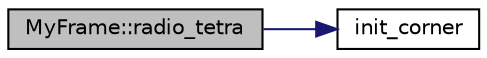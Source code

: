 digraph "MyFrame::radio_tetra"
{
 // LATEX_PDF_SIZE
  edge [fontname="Helvetica",fontsize="10",labelfontname="Helvetica",labelfontsize="10"];
  node [fontname="Helvetica",fontsize="10",shape=record];
  rankdir="LR";
  Node1 [label="MyFrame::radio_tetra",height=0.2,width=0.4,color="black", fillcolor="grey75", style="filled", fontcolor="black",tooltip="Change tetrahedron (itet)"];
  Node1 -> Node2 [color="midnightblue",fontsize="10",style="solid",fontname="Helvetica"];
  Node2 [label="init_corner",height=0.2,width=0.4,color="black", fillcolor="white", style="filled",URL="$initialize_8cpp.html#a1361d29be4cf417e3d13a23811ec0f8d",tooltip="Specify corners of tetrahedron."];
}
